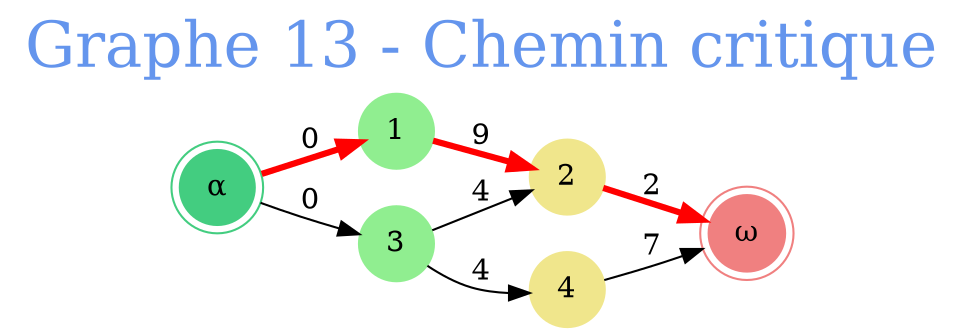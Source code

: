// Graphe 13 - Chemin critique
digraph {
	rankdir=LR
	graph [fontcolor=cornflowerblue fontsize=30 label="Graphe 13 - Chemin critique" labelloc=t]
	0 [label="α" color=seagreen3 shape=doublecircle style=filled]
	1 [label=1 color=lightgreen shape=circle style=filled]
	2 [label=2 color=khaki shape=circle style=filled]
	3 [label=3 color=lightgreen shape=circle style=filled]
	4 [label=4 color=khaki shape=circle style=filled]
	5 [label="ω" color=lightcoral shape=doublecircle style=filled]
	0 -> 3 [label=0]
	3 -> 2 [label=4]
	3 -> 4 [label=4]
	4 -> 5 [label=7]
	0 -> 1 [label=0 color=red constraint=true penwidth=3.0]
	1 -> 2 [label=9 color=red constraint=true penwidth=3.0]
	2 -> 5 [label=2 color=red constraint=true penwidth=3.0]
}

